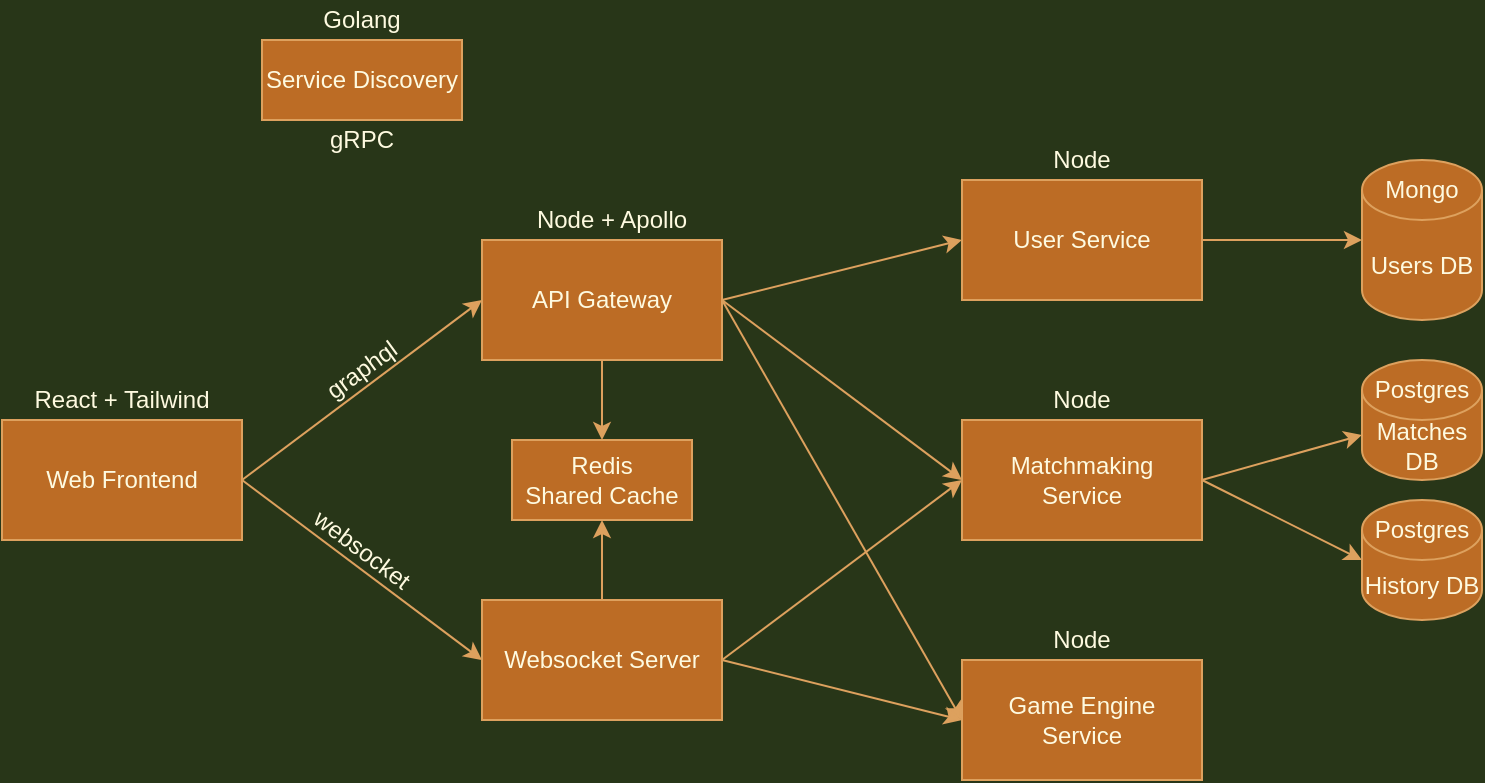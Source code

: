 <mxfile version="20.2.3" type="device"><diagram id="xPj3IrOG3ba-041i2dYX" name="Page-1"><mxGraphModel dx="1028" dy="1359" grid="0" gridSize="10" guides="1" tooltips="1" connect="1" arrows="1" fold="1" page="1" pageScale="1" pageWidth="900" pageHeight="500" background="#283618" math="0" shadow="0"><root><mxCell id="0"/><mxCell id="1" parent="0"/><mxCell id="VAHfLshKygFhHVkK0S7K-1" value="Web Frontend" style="rounded=0;whiteSpace=wrap;html=1;fillColor=#BC6C25;strokeColor=#DDA15E;fontColor=#FEFAE0;" vertex="1" parent="1"><mxGeometry x="80" y="230" width="120" height="60" as="geometry"/></mxCell><mxCell id="VAHfLshKygFhHVkK0S7K-5" style="edgeStyle=orthogonalEdgeStyle;rounded=0;orthogonalLoop=1;jettySize=auto;html=1;exitX=0.5;exitY=1;exitDx=0;exitDy=0;entryX=0.5;entryY=0;entryDx=0;entryDy=0;strokeColor=#DDA15E;fontColor=#FEFAE0;labelBackgroundColor=#283618;" edge="1" parent="1" source="VAHfLshKygFhHVkK0S7K-2" target="VAHfLshKygFhHVkK0S7K-4"><mxGeometry relative="1" as="geometry"/></mxCell><mxCell id="VAHfLshKygFhHVkK0S7K-2" value="API Gateway" style="rounded=0;whiteSpace=wrap;html=1;fillColor=#BC6C25;strokeColor=#DDA15E;fontColor=#FEFAE0;" vertex="1" parent="1"><mxGeometry x="320" y="140" width="120" height="60" as="geometry"/></mxCell><mxCell id="VAHfLshKygFhHVkK0S7K-6" style="edgeStyle=orthogonalEdgeStyle;rounded=0;orthogonalLoop=1;jettySize=auto;html=1;exitX=0.5;exitY=0;exitDx=0;exitDy=0;entryX=0.5;entryY=1;entryDx=0;entryDy=0;strokeColor=#DDA15E;fontColor=#FEFAE0;labelBackgroundColor=#283618;" edge="1" parent="1" source="VAHfLshKygFhHVkK0S7K-3" target="VAHfLshKygFhHVkK0S7K-4"><mxGeometry relative="1" as="geometry"/></mxCell><mxCell id="VAHfLshKygFhHVkK0S7K-3" value="Websocket Server" style="rounded=0;whiteSpace=wrap;html=1;fillColor=#BC6C25;strokeColor=#DDA15E;fontColor=#FEFAE0;" vertex="1" parent="1"><mxGeometry x="320" y="320" width="120" height="60" as="geometry"/></mxCell><mxCell id="VAHfLshKygFhHVkK0S7K-4" value="Redis&lt;br&gt;Shared Cache" style="rounded=0;whiteSpace=wrap;html=1;fillColor=#BC6C25;strokeColor=#DDA15E;fontColor=#FEFAE0;" vertex="1" parent="1"><mxGeometry x="335" y="240" width="90" height="40" as="geometry"/></mxCell><mxCell id="VAHfLshKygFhHVkK0S7K-8" value="" style="endArrow=classic;html=1;rounded=0;entryX=0;entryY=0.5;entryDx=0;entryDy=0;strokeColor=#DDA15E;fontColor=#FEFAE0;labelBackgroundColor=#283618;" edge="1" parent="1" target="VAHfLshKygFhHVkK0S7K-2"><mxGeometry width="50" height="50" relative="1" as="geometry"><mxPoint x="200" y="260" as="sourcePoint"/><mxPoint x="250" y="210" as="targetPoint"/></mxGeometry></mxCell><mxCell id="VAHfLshKygFhHVkK0S7K-9" value="" style="endArrow=classic;html=1;rounded=0;entryX=0;entryY=0.5;entryDx=0;entryDy=0;exitX=1;exitY=0.5;exitDx=0;exitDy=0;strokeColor=#DDA15E;fontColor=#FEFAE0;labelBackgroundColor=#283618;" edge="1" parent="1" source="VAHfLshKygFhHVkK0S7K-1" target="VAHfLshKygFhHVkK0S7K-3"><mxGeometry width="50" height="50" relative="1" as="geometry"><mxPoint x="210" y="270" as="sourcePoint"/><mxPoint x="290" y="180" as="targetPoint"/></mxGeometry></mxCell><mxCell id="VAHfLshKygFhHVkK0S7K-31" style="edgeStyle=orthogonalEdgeStyle;rounded=0;orthogonalLoop=1;jettySize=auto;html=1;exitX=1;exitY=0.5;exitDx=0;exitDy=0;entryX=0;entryY=0.5;entryDx=0;entryDy=0;entryPerimeter=0;strokeColor=#DDA15E;fontColor=#FEFAE0;labelBackgroundColor=#283618;" edge="1" parent="1" source="VAHfLshKygFhHVkK0S7K-10" target="VAHfLshKygFhHVkK0S7K-30"><mxGeometry relative="1" as="geometry"/></mxCell><mxCell id="VAHfLshKygFhHVkK0S7K-10" value="User Service" style="rounded=0;whiteSpace=wrap;html=1;fillColor=#BC6C25;strokeColor=#DDA15E;fontColor=#FEFAE0;" vertex="1" parent="1"><mxGeometry x="560" y="110" width="120" height="60" as="geometry"/></mxCell><mxCell id="VAHfLshKygFhHVkK0S7K-11" value="Matchmaking&lt;br&gt;Service" style="rounded=0;whiteSpace=wrap;html=1;fillColor=#BC6C25;strokeColor=#DDA15E;fontColor=#FEFAE0;" vertex="1" parent="1"><mxGeometry x="560" y="230" width="120" height="60" as="geometry"/></mxCell><mxCell id="VAHfLshKygFhHVkK0S7K-12" value="Game Engine&lt;br&gt;Service" style="rounded=0;whiteSpace=wrap;html=1;fillColor=#BC6C25;strokeColor=#DDA15E;fontColor=#FEFAE0;" vertex="1" parent="1"><mxGeometry x="560" y="350" width="120" height="60" as="geometry"/></mxCell><mxCell id="VAHfLshKygFhHVkK0S7K-13" value="" style="endArrow=classic;html=1;rounded=0;exitX=1;exitY=0.5;exitDx=0;exitDy=0;entryX=0;entryY=0.5;entryDx=0;entryDy=0;strokeColor=#DDA15E;fontColor=#FEFAE0;labelBackgroundColor=#283618;" edge="1" parent="1" source="VAHfLshKygFhHVkK0S7K-2" target="VAHfLshKygFhHVkK0S7K-10"><mxGeometry width="50" height="50" relative="1" as="geometry"><mxPoint x="400" y="740" as="sourcePoint"/><mxPoint x="450" y="690" as="targetPoint"/></mxGeometry></mxCell><mxCell id="VAHfLshKygFhHVkK0S7K-14" value="" style="endArrow=classic;html=1;rounded=0;exitX=1;exitY=0.5;exitDx=0;exitDy=0;entryX=0;entryY=0.5;entryDx=0;entryDy=0;strokeColor=#DDA15E;fontColor=#FEFAE0;labelBackgroundColor=#283618;" edge="1" parent="1" source="VAHfLshKygFhHVkK0S7K-2" target="VAHfLshKygFhHVkK0S7K-11"><mxGeometry width="50" height="50" relative="1" as="geometry"><mxPoint x="410" y="180" as="sourcePoint"/><mxPoint x="490" y="160" as="targetPoint"/></mxGeometry></mxCell><mxCell id="VAHfLshKygFhHVkK0S7K-15" value="" style="endArrow=classic;html=1;rounded=0;exitX=1;exitY=0.5;exitDx=0;exitDy=0;entryX=0;entryY=0.5;entryDx=0;entryDy=0;strokeColor=#DDA15E;fontColor=#FEFAE0;labelBackgroundColor=#283618;" edge="1" parent="1" source="VAHfLshKygFhHVkK0S7K-2" target="VAHfLshKygFhHVkK0S7K-12"><mxGeometry width="50" height="50" relative="1" as="geometry"><mxPoint x="410" y="180" as="sourcePoint"/><mxPoint x="490" y="270" as="targetPoint"/></mxGeometry></mxCell><mxCell id="VAHfLshKygFhHVkK0S7K-16" value="" style="endArrow=classic;html=1;rounded=0;exitX=1;exitY=0.5;exitDx=0;exitDy=0;entryX=0;entryY=0.5;entryDx=0;entryDy=0;strokeColor=#DDA15E;fontColor=#FEFAE0;labelBackgroundColor=#283618;" edge="1" parent="1" source="VAHfLshKygFhHVkK0S7K-3" target="VAHfLshKygFhHVkK0S7K-11"><mxGeometry width="50" height="50" relative="1" as="geometry"><mxPoint x="400" y="740" as="sourcePoint"/><mxPoint x="450" y="690" as="targetPoint"/></mxGeometry></mxCell><mxCell id="VAHfLshKygFhHVkK0S7K-17" value="" style="endArrow=classic;html=1;rounded=0;exitX=1;exitY=0.5;exitDx=0;exitDy=0;entryX=0;entryY=0.5;entryDx=0;entryDy=0;strokeColor=#DDA15E;fontColor=#FEFAE0;labelBackgroundColor=#283618;" edge="1" parent="1" source="VAHfLshKygFhHVkK0S7K-3" target="VAHfLshKygFhHVkK0S7K-12"><mxGeometry width="50" height="50" relative="1" as="geometry"><mxPoint x="400" y="740" as="sourcePoint"/><mxPoint x="450" y="690" as="targetPoint"/></mxGeometry></mxCell><mxCell id="VAHfLshKygFhHVkK0S7K-18" value="Service Discovery" style="rounded=0;whiteSpace=wrap;html=1;fillColor=#BC6C25;strokeColor=#DDA15E;fontColor=#FEFAE0;" vertex="1" parent="1"><mxGeometry x="210" y="40" width="100" height="40" as="geometry"/></mxCell><mxCell id="VAHfLshKygFhHVkK0S7K-20" value="React + Tailwind" style="text;html=1;strokeColor=none;fillColor=none;align=center;verticalAlign=middle;whiteSpace=wrap;rounded=0;fontColor=#FEFAE0;" vertex="1" parent="1"><mxGeometry x="90" y="210" width="100" height="20" as="geometry"/></mxCell><mxCell id="VAHfLshKygFhHVkK0S7K-22" value="graphql" style="text;html=1;strokeColor=none;fillColor=none;align=center;verticalAlign=middle;whiteSpace=wrap;rounded=0;rotation=-36;fontColor=#FEFAE0;" vertex="1" parent="1"><mxGeometry x="230" y="190" width="60" height="30" as="geometry"/></mxCell><mxCell id="VAHfLshKygFhHVkK0S7K-23" value="websocket" style="text;html=1;strokeColor=none;fillColor=none;align=center;verticalAlign=middle;whiteSpace=wrap;rounded=0;rotation=37;fontColor=#FEFAE0;" vertex="1" parent="1"><mxGeometry x="230" y="280" width="60" height="30" as="geometry"/></mxCell><mxCell id="VAHfLshKygFhHVkK0S7K-24" value="gRPC" style="text;html=1;strokeColor=none;fillColor=none;align=center;verticalAlign=middle;whiteSpace=wrap;rounded=0;fontColor=#FEFAE0;" vertex="1" parent="1"><mxGeometry x="230" y="80" width="60" height="20" as="geometry"/></mxCell><mxCell id="VAHfLshKygFhHVkK0S7K-25" value="Golang" style="text;html=1;strokeColor=none;fillColor=none;align=center;verticalAlign=middle;whiteSpace=wrap;rounded=0;fontColor=#FEFAE0;" vertex="1" parent="1"><mxGeometry x="230" y="20" width="60" height="20" as="geometry"/></mxCell><mxCell id="VAHfLshKygFhHVkK0S7K-26" value="Node + Apollo" style="text;html=1;strokeColor=none;fillColor=none;align=center;verticalAlign=middle;whiteSpace=wrap;rounded=0;fontColor=#FEFAE0;" vertex="1" parent="1"><mxGeometry x="340" y="120" width="90" height="20" as="geometry"/></mxCell><mxCell id="VAHfLshKygFhHVkK0S7K-27" value="Node" style="text;html=1;strokeColor=none;fillColor=none;align=center;verticalAlign=middle;whiteSpace=wrap;rounded=0;fontColor=#FEFAE0;" vertex="1" parent="1"><mxGeometry x="590" y="90" width="60" height="20" as="geometry"/></mxCell><mxCell id="VAHfLshKygFhHVkK0S7K-28" value="Node" style="text;html=1;strokeColor=none;fillColor=none;align=center;verticalAlign=middle;whiteSpace=wrap;rounded=0;fontColor=#FEFAE0;" vertex="1" parent="1"><mxGeometry x="590" y="210" width="60" height="20" as="geometry"/></mxCell><mxCell id="VAHfLshKygFhHVkK0S7K-29" value="Node" style="text;html=1;strokeColor=none;fillColor=none;align=center;verticalAlign=middle;whiteSpace=wrap;rounded=0;fontColor=#FEFAE0;" vertex="1" parent="1"><mxGeometry x="590" y="330" width="60" height="20" as="geometry"/></mxCell><mxCell id="VAHfLshKygFhHVkK0S7K-30" value="Users DB" style="shape=cylinder3;whiteSpace=wrap;html=1;boundedLbl=1;backgroundOutline=1;size=15;fillColor=#BC6C25;strokeColor=#DDA15E;fontColor=#FEFAE0;" vertex="1" parent="1"><mxGeometry x="760" y="100" width="60" height="80" as="geometry"/></mxCell><mxCell id="VAHfLshKygFhHVkK0S7K-33" value="Mongo" style="text;html=1;strokeColor=none;fillColor=none;align=center;verticalAlign=middle;whiteSpace=wrap;rounded=0;fontColor=#FEFAE0;" vertex="1" parent="1"><mxGeometry x="760" y="100" width="60" height="30" as="geometry"/></mxCell><mxCell id="VAHfLshKygFhHVkK0S7K-34" value="History DB" style="shape=cylinder3;whiteSpace=wrap;html=1;boundedLbl=1;backgroundOutline=1;size=15;fillColor=#BC6C25;strokeColor=#DDA15E;fontColor=#FEFAE0;" vertex="1" parent="1"><mxGeometry x="760" y="270" width="60" height="60" as="geometry"/></mxCell><mxCell id="VAHfLshKygFhHVkK0S7K-35" value="Matches DB" style="shape=cylinder3;whiteSpace=wrap;html=1;boundedLbl=1;backgroundOutline=1;size=15;fillColor=#BC6C25;strokeColor=#DDA15E;fontColor=#FEFAE0;" vertex="1" parent="1"><mxGeometry x="760" y="200" width="60" height="60" as="geometry"/></mxCell><mxCell id="VAHfLshKygFhHVkK0S7K-36" value="" style="endArrow=classic;html=1;rounded=0;entryX=0;entryY=0;entryDx=0;entryDy=37.5;entryPerimeter=0;strokeColor=#DDA15E;fontColor=#FEFAE0;labelBackgroundColor=#283618;" edge="1" parent="1" target="VAHfLshKygFhHVkK0S7K-35"><mxGeometry width="50" height="50" relative="1" as="geometry"><mxPoint x="680" y="260" as="sourcePoint"/><mxPoint x="730" y="210" as="targetPoint"/></mxGeometry></mxCell><mxCell id="VAHfLshKygFhHVkK0S7K-37" value="" style="endArrow=classic;html=1;rounded=0;entryX=0;entryY=0.5;entryDx=0;entryDy=0;entryPerimeter=0;exitX=1;exitY=0.5;exitDx=0;exitDy=0;strokeColor=#DDA15E;fontColor=#FEFAE0;labelBackgroundColor=#283618;" edge="1" parent="1" source="VAHfLshKygFhHVkK0S7K-11" target="VAHfLshKygFhHVkK0S7K-34"><mxGeometry width="50" height="50" relative="1" as="geometry"><mxPoint x="690" y="270" as="sourcePoint"/><mxPoint x="770" y="247.5" as="targetPoint"/></mxGeometry></mxCell><mxCell id="VAHfLshKygFhHVkK0S7K-38" value="Postgres" style="text;html=1;strokeColor=none;fillColor=none;align=center;verticalAlign=middle;whiteSpace=wrap;rounded=0;fontColor=#FEFAE0;" vertex="1" parent="1"><mxGeometry x="760" y="200" width="60" height="30" as="geometry"/></mxCell><mxCell id="VAHfLshKygFhHVkK0S7K-39" value="Postgres" style="text;html=1;strokeColor=none;fillColor=none;align=center;verticalAlign=middle;whiteSpace=wrap;rounded=0;fontColor=#FEFAE0;" vertex="1" parent="1"><mxGeometry x="760" y="270" width="60" height="30" as="geometry"/></mxCell></root></mxGraphModel></diagram></mxfile>